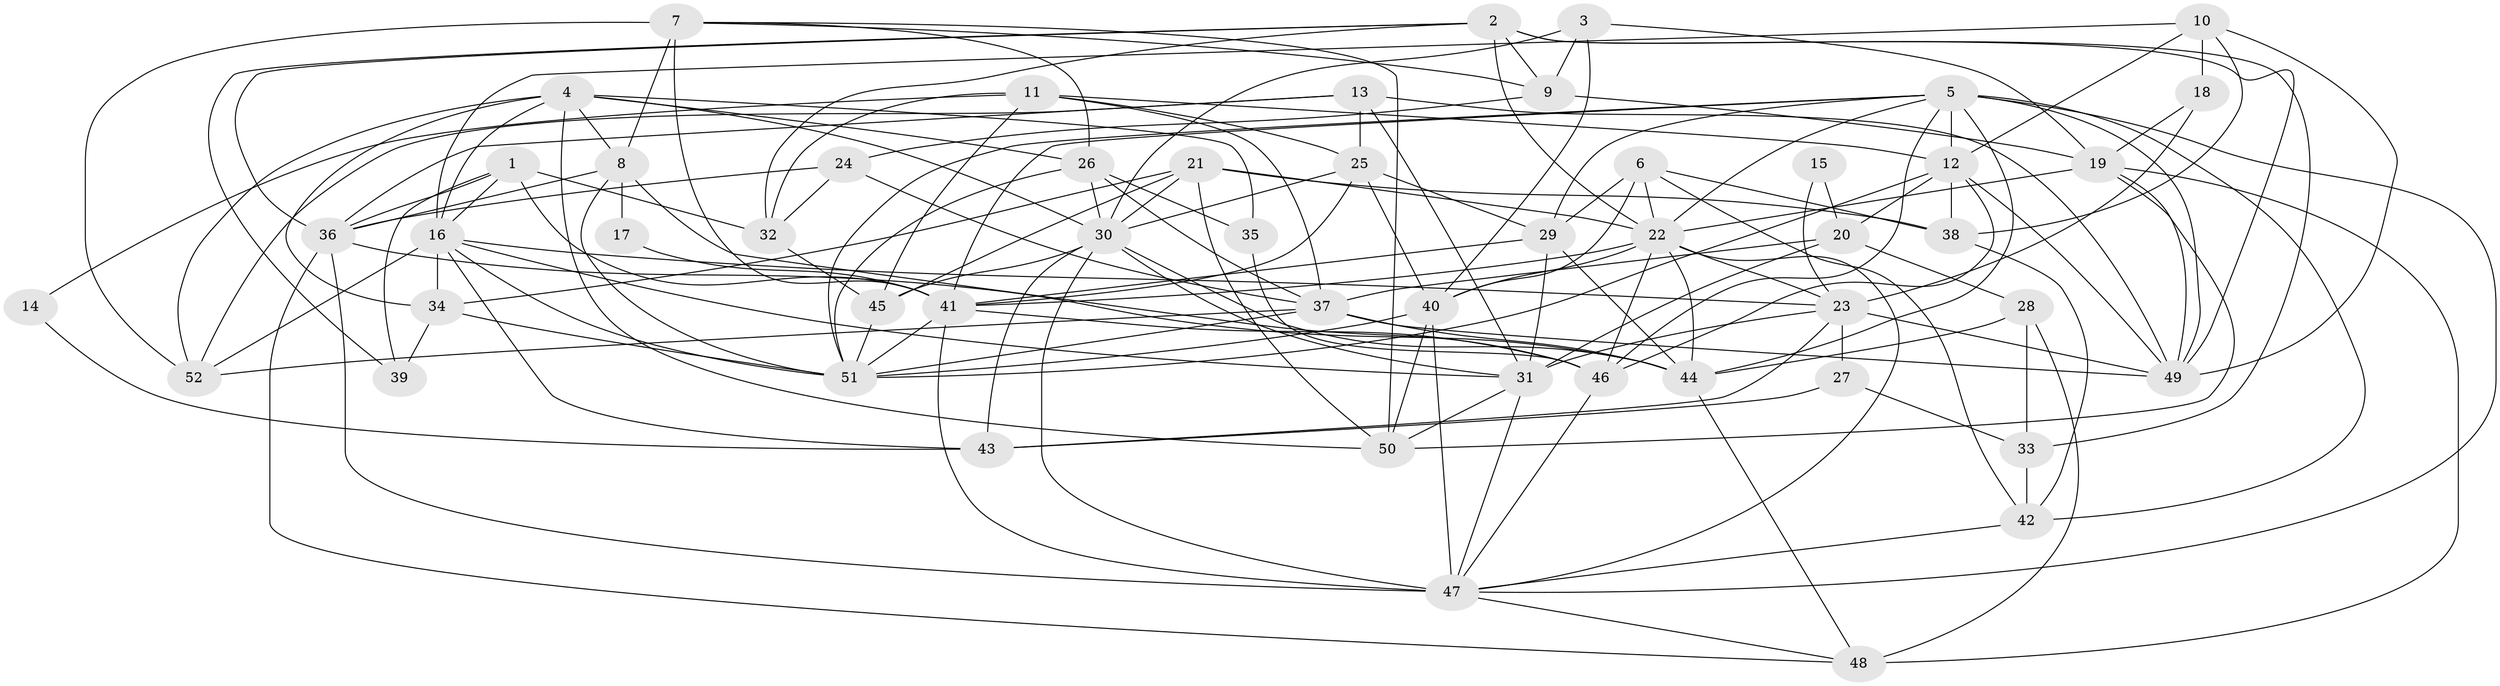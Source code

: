 // original degree distribution, {4: 0.3178294573643411, 3: 0.24806201550387597, 2: 0.12403100775193798, 6: 0.12403100775193798, 5: 0.16279069767441862, 9: 0.007751937984496124, 7: 0.015503875968992248}
// Generated by graph-tools (version 1.1) at 2025/37/03/04/25 23:37:15]
// undirected, 52 vertices, 157 edges
graph export_dot {
  node [color=gray90,style=filled];
  1;
  2;
  3;
  4;
  5;
  6;
  7;
  8;
  9;
  10;
  11;
  12;
  13;
  14;
  15;
  16;
  17;
  18;
  19;
  20;
  21;
  22;
  23;
  24;
  25;
  26;
  27;
  28;
  29;
  30;
  31;
  32;
  33;
  34;
  35;
  36;
  37;
  38;
  39;
  40;
  41;
  42;
  43;
  44;
  45;
  46;
  47;
  48;
  49;
  50;
  51;
  52;
  1 -- 16 [weight=1.0];
  1 -- 32 [weight=1.0];
  1 -- 36 [weight=1.0];
  1 -- 39 [weight=1.0];
  1 -- 41 [weight=1.0];
  2 -- 9 [weight=1.0];
  2 -- 22 [weight=1.0];
  2 -- 32 [weight=1.0];
  2 -- 33 [weight=1.0];
  2 -- 36 [weight=1.0];
  2 -- 39 [weight=1.0];
  2 -- 49 [weight=1.0];
  3 -- 9 [weight=1.0];
  3 -- 19 [weight=1.0];
  3 -- 30 [weight=1.0];
  3 -- 40 [weight=1.0];
  4 -- 8 [weight=1.0];
  4 -- 16 [weight=2.0];
  4 -- 26 [weight=1.0];
  4 -- 30 [weight=1.0];
  4 -- 34 [weight=1.0];
  4 -- 35 [weight=1.0];
  4 -- 50 [weight=1.0];
  4 -- 52 [weight=1.0];
  5 -- 12 [weight=2.0];
  5 -- 22 [weight=1.0];
  5 -- 29 [weight=1.0];
  5 -- 41 [weight=1.0];
  5 -- 42 [weight=1.0];
  5 -- 44 [weight=1.0];
  5 -- 46 [weight=1.0];
  5 -- 47 [weight=1.0];
  5 -- 49 [weight=1.0];
  5 -- 51 [weight=1.0];
  6 -- 22 [weight=1.0];
  6 -- 29 [weight=2.0];
  6 -- 38 [weight=1.0];
  6 -- 40 [weight=1.0];
  6 -- 42 [weight=1.0];
  7 -- 8 [weight=1.0];
  7 -- 9 [weight=1.0];
  7 -- 26 [weight=1.0];
  7 -- 41 [weight=1.0];
  7 -- 50 [weight=1.0];
  7 -- 52 [weight=2.0];
  8 -- 17 [weight=2.0];
  8 -- 36 [weight=1.0];
  8 -- 46 [weight=1.0];
  8 -- 51 [weight=1.0];
  9 -- 19 [weight=1.0];
  9 -- 24 [weight=1.0];
  10 -- 12 [weight=1.0];
  10 -- 16 [weight=1.0];
  10 -- 18 [weight=1.0];
  10 -- 38 [weight=1.0];
  10 -- 49 [weight=1.0];
  11 -- 12 [weight=1.0];
  11 -- 14 [weight=1.0];
  11 -- 25 [weight=1.0];
  11 -- 32 [weight=1.0];
  11 -- 37 [weight=2.0];
  11 -- 45 [weight=1.0];
  12 -- 20 [weight=1.0];
  12 -- 38 [weight=1.0];
  12 -- 46 [weight=2.0];
  12 -- 49 [weight=1.0];
  12 -- 51 [weight=1.0];
  13 -- 25 [weight=1.0];
  13 -- 31 [weight=1.0];
  13 -- 36 [weight=1.0];
  13 -- 49 [weight=1.0];
  13 -- 52 [weight=1.0];
  14 -- 43 [weight=1.0];
  15 -- 20 [weight=1.0];
  15 -- 23 [weight=1.0];
  16 -- 23 [weight=1.0];
  16 -- 31 [weight=1.0];
  16 -- 34 [weight=1.0];
  16 -- 43 [weight=2.0];
  16 -- 51 [weight=1.0];
  16 -- 52 [weight=1.0];
  17 -- 41 [weight=1.0];
  18 -- 19 [weight=1.0];
  18 -- 23 [weight=1.0];
  19 -- 22 [weight=2.0];
  19 -- 48 [weight=1.0];
  19 -- 49 [weight=1.0];
  19 -- 50 [weight=1.0];
  20 -- 28 [weight=1.0];
  20 -- 31 [weight=1.0];
  20 -- 37 [weight=1.0];
  21 -- 22 [weight=1.0];
  21 -- 30 [weight=1.0];
  21 -- 34 [weight=1.0];
  21 -- 38 [weight=1.0];
  21 -- 45 [weight=1.0];
  21 -- 50 [weight=1.0];
  22 -- 23 [weight=1.0];
  22 -- 40 [weight=1.0];
  22 -- 41 [weight=1.0];
  22 -- 44 [weight=1.0];
  22 -- 46 [weight=1.0];
  22 -- 47 [weight=1.0];
  23 -- 27 [weight=1.0];
  23 -- 31 [weight=1.0];
  23 -- 43 [weight=1.0];
  23 -- 49 [weight=1.0];
  24 -- 32 [weight=1.0];
  24 -- 36 [weight=1.0];
  24 -- 37 [weight=1.0];
  25 -- 29 [weight=2.0];
  25 -- 30 [weight=1.0];
  25 -- 40 [weight=1.0];
  25 -- 41 [weight=2.0];
  26 -- 30 [weight=1.0];
  26 -- 35 [weight=1.0];
  26 -- 37 [weight=3.0];
  26 -- 51 [weight=1.0];
  27 -- 33 [weight=1.0];
  27 -- 43 [weight=1.0];
  28 -- 33 [weight=1.0];
  28 -- 44 [weight=1.0];
  28 -- 48 [weight=1.0];
  29 -- 31 [weight=3.0];
  29 -- 41 [weight=1.0];
  29 -- 44 [weight=1.0];
  30 -- 31 [weight=1.0];
  30 -- 43 [weight=2.0];
  30 -- 44 [weight=1.0];
  30 -- 45 [weight=1.0];
  30 -- 47 [weight=2.0];
  31 -- 47 [weight=1.0];
  31 -- 50 [weight=1.0];
  32 -- 45 [weight=1.0];
  33 -- 42 [weight=1.0];
  34 -- 39 [weight=1.0];
  34 -- 51 [weight=1.0];
  35 -- 46 [weight=1.0];
  36 -- 44 [weight=1.0];
  36 -- 47 [weight=1.0];
  36 -- 48 [weight=1.0];
  37 -- 44 [weight=1.0];
  37 -- 49 [weight=1.0];
  37 -- 51 [weight=1.0];
  37 -- 52 [weight=2.0];
  38 -- 42 [weight=1.0];
  40 -- 47 [weight=2.0];
  40 -- 50 [weight=1.0];
  40 -- 51 [weight=1.0];
  41 -- 46 [weight=1.0];
  41 -- 47 [weight=2.0];
  41 -- 51 [weight=1.0];
  42 -- 47 [weight=1.0];
  44 -- 48 [weight=1.0];
  45 -- 51 [weight=1.0];
  46 -- 47 [weight=1.0];
  47 -- 48 [weight=1.0];
}
